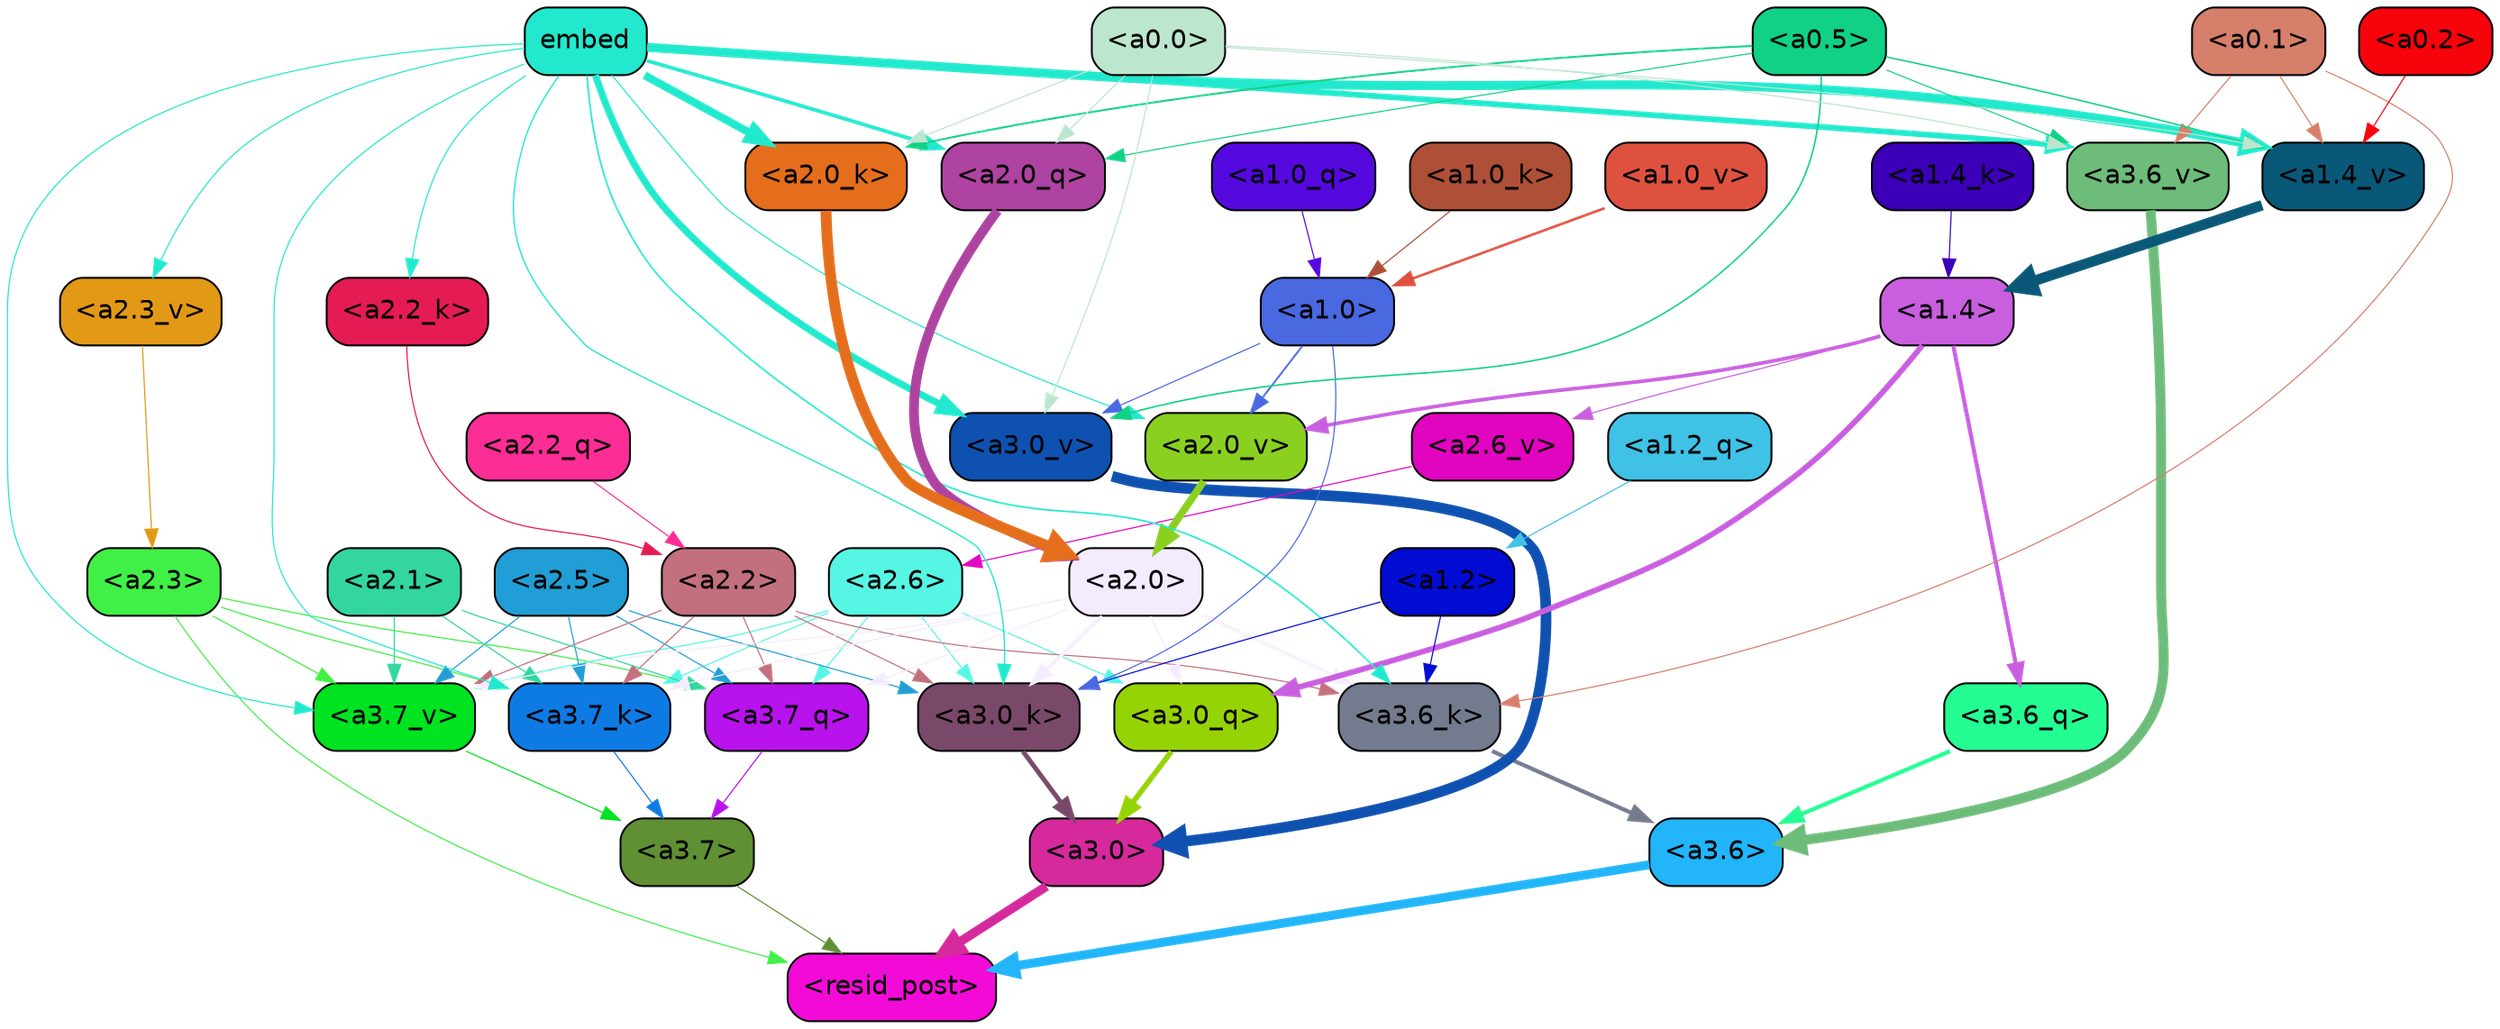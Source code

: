 strict digraph "" {
	graph [bgcolor=transparent,
		layout=dot,
		overlap=false,
		splines=true
	];
	"<a3.7>"	[color=black,
		fillcolor="#609033",
		fontname=Helvetica,
		shape=box,
		style="filled, rounded"];
	"<resid_post>"	[color=black,
		fillcolor="#f20bd7",
		fontname=Helvetica,
		shape=box,
		style="filled, rounded"];
	"<a3.7>" -> "<resid_post>"	[color="#609033",
		penwidth=0.6];
	"<a3.6>"	[color=black,
		fillcolor="#22b5fa",
		fontname=Helvetica,
		shape=box,
		style="filled, rounded"];
	"<a3.6>" -> "<resid_post>"	[color="#22b5fa",
		penwidth=4.7534414529800415];
	"<a3.0>"	[color=black,
		fillcolor="#d5299c",
		fontname=Helvetica,
		shape=box,
		style="filled, rounded"];
	"<a3.0>" -> "<resid_post>"	[color="#d5299c",
		penwidth=4.898576855659485];
	"<a2.3>"	[color=black,
		fillcolor="#40f046",
		fontname=Helvetica,
		shape=box,
		style="filled, rounded"];
	"<a2.3>" -> "<resid_post>"	[color="#40f046",
		penwidth=0.6];
	"<a3.7_q>"	[color=black,
		fillcolor="#b812ed",
		fontname=Helvetica,
		shape=box,
		style="filled, rounded"];
	"<a2.3>" -> "<a3.7_q>"	[color="#40f046",
		penwidth=0.6];
	"<a3.7_k>"	[color=black,
		fillcolor="#0e7be5",
		fontname=Helvetica,
		shape=box,
		style="filled, rounded"];
	"<a2.3>" -> "<a3.7_k>"	[color="#40f046",
		penwidth=0.6];
	"<a3.7_v>"	[color=black,
		fillcolor="#00e321",
		fontname=Helvetica,
		shape=box,
		style="filled, rounded"];
	"<a2.3>" -> "<a3.7_v>"	[color="#40f046",
		penwidth=0.6];
	"<a3.7_q>" -> "<a3.7>"	[color="#b812ed",
		penwidth=0.6];
	"<a3.6_q>"	[color=black,
		fillcolor="#24fd91",
		fontname=Helvetica,
		shape=box,
		style="filled, rounded"];
	"<a3.6_q>" -> "<a3.6>"	[color="#24fd91",
		penwidth=2.160832464694977];
	"<a3.0_q>"	[color=black,
		fillcolor="#96d305",
		fontname=Helvetica,
		shape=box,
		style="filled, rounded"];
	"<a3.0_q>" -> "<a3.0>"	[color="#96d305",
		penwidth=2.870753765106201];
	"<a3.7_k>" -> "<a3.7>"	[color="#0e7be5",
		penwidth=0.6];
	"<a3.6_k>"	[color=black,
		fillcolor="#757b8e",
		fontname=Helvetica,
		shape=box,
		style="filled, rounded"];
	"<a3.6_k>" -> "<a3.6>"	[color="#757b8e",
		penwidth=2.13908451795578];
	"<a3.0_k>"	[color=black,
		fillcolor="#7a496a",
		fontname=Helvetica,
		shape=box,
		style="filled, rounded"];
	"<a3.0_k>" -> "<a3.0>"	[color="#7a496a",
		penwidth=2.520303964614868];
	"<a3.7_v>" -> "<a3.7>"	[color="#00e321",
		penwidth=0.6];
	"<a3.6_v>"	[color=black,
		fillcolor="#6dbc7a",
		fontname=Helvetica,
		shape=box,
		style="filled, rounded"];
	"<a3.6_v>" -> "<a3.6>"	[color="#6dbc7a",
		penwidth=5.297133803367615];
	"<a3.0_v>"	[color=black,
		fillcolor="#0f51b0",
		fontname=Helvetica,
		shape=box,
		style="filled, rounded"];
	"<a3.0_v>" -> "<a3.0>"	[color="#0f51b0",
		penwidth=5.680712580680847];
	"<a2.6>"	[color=black,
		fillcolor="#56f6e4",
		fontname=Helvetica,
		shape=box,
		style="filled, rounded"];
	"<a2.6>" -> "<a3.7_q>"	[color="#56f6e4",
		penwidth=0.6];
	"<a2.6>" -> "<a3.0_q>"	[color="#56f6e4",
		penwidth=0.6];
	"<a2.6>" -> "<a3.7_k>"	[color="#56f6e4",
		penwidth=0.6];
	"<a2.6>" -> "<a3.0_k>"	[color="#56f6e4",
		penwidth=0.6];
	"<a2.6>" -> "<a3.7_v>"	[color="#56f6e4",
		penwidth=0.6];
	"<a2.5>"	[color=black,
		fillcolor="#219ed5",
		fontname=Helvetica,
		shape=box,
		style="filled, rounded"];
	"<a2.5>" -> "<a3.7_q>"	[color="#219ed5",
		penwidth=0.6];
	"<a2.5>" -> "<a3.7_k>"	[color="#219ed5",
		penwidth=0.6];
	"<a2.5>" -> "<a3.0_k>"	[color="#219ed5",
		penwidth=0.6];
	"<a2.5>" -> "<a3.7_v>"	[color="#219ed5",
		penwidth=0.6];
	"<a2.2>"	[color=black,
		fillcolor="#c2707d",
		fontname=Helvetica,
		shape=box,
		style="filled, rounded"];
	"<a2.2>" -> "<a3.7_q>"	[color="#c2707d",
		penwidth=0.6];
	"<a2.2>" -> "<a3.7_k>"	[color="#c2707d",
		penwidth=0.6];
	"<a2.2>" -> "<a3.6_k>"	[color="#c2707d",
		penwidth=0.6];
	"<a2.2>" -> "<a3.0_k>"	[color="#c2707d",
		penwidth=0.6];
	"<a2.2>" -> "<a3.7_v>"	[color="#c2707d",
		penwidth=0.6];
	"<a2.1>"	[color=black,
		fillcolor="#32d69e",
		fontname=Helvetica,
		shape=box,
		style="filled, rounded"];
	"<a2.1>" -> "<a3.7_q>"	[color="#32d69e",
		penwidth=0.6];
	"<a2.1>" -> "<a3.7_k>"	[color="#32d69e",
		penwidth=0.6];
	"<a2.1>" -> "<a3.7_v>"	[color="#32d69e",
		penwidth=0.6];
	"<a2.0>"	[color=black,
		fillcolor="#f4ebfe",
		fontname=Helvetica,
		shape=box,
		style="filled, rounded"];
	"<a2.0>" -> "<a3.7_q>"	[color="#f4ebfe",
		penwidth=0.6];
	"<a2.0>" -> "<a3.0_q>"	[color="#f4ebfe",
		penwidth=0.6];
	"<a2.0>" -> "<a3.7_k>"	[color="#f4ebfe",
		penwidth=0.6];
	"<a2.0>" -> "<a3.6_k>"	[color="#f4ebfe",
		penwidth=1.4784413101151586];
	"<a2.0>" -> "<a3.0_k>"	[color="#f4ebfe",
		penwidth=1.8858084231615067];
	"<a2.0>" -> "<a3.7_v>"	[color="#f4ebfe",
		penwidth=0.6];
	"<a1.4>"	[color=black,
		fillcolor="#c95edf",
		fontname=Helvetica,
		shape=box,
		style="filled, rounded"];
	"<a1.4>" -> "<a3.6_q>"	[color="#c95edf",
		penwidth=2.149975523352623];
	"<a1.4>" -> "<a3.0_q>"	[color="#c95edf",
		penwidth=3.0018038749694824];
	"<a2.6_v>"	[color=black,
		fillcolor="#e105bf",
		fontname=Helvetica,
		shape=box,
		style="filled, rounded"];
	"<a1.4>" -> "<a2.6_v>"	[color="#c95edf",
		penwidth=0.6];
	"<a2.0_v>"	[color=black,
		fillcolor="#8ad021",
		fontname=Helvetica,
		shape=box,
		style="filled, rounded"];
	"<a1.4>" -> "<a2.0_v>"	[color="#c95edf",
		penwidth=1.925402581691742];
	embed	[color=black,
		fillcolor="#22e9cd",
		fontname=Helvetica,
		shape=box,
		style="filled, rounded"];
	embed -> "<a3.7_k>"	[color="#22e9cd",
		penwidth=0.6];
	embed -> "<a3.6_k>"	[color="#22e9cd",
		penwidth=0.8552796393632889];
	embed -> "<a3.0_k>"	[color="#22e9cd",
		penwidth=0.691851794719696];
	embed -> "<a3.7_v>"	[color="#22e9cd",
		penwidth=0.6];
	embed -> "<a3.6_v>"	[color="#22e9cd",
		penwidth=3.067279100418091];
	embed -> "<a3.0_v>"	[color="#22e9cd",
		penwidth=3.6927278637886047];
	"<a2.0_q>"	[color=black,
		fillcolor="#ae43a1",
		fontname=Helvetica,
		shape=box,
		style="filled, rounded"];
	embed -> "<a2.0_q>"	[color="#22e9cd",
		penwidth=1.944248914718628];
	"<a2.2_k>"	[color=black,
		fillcolor="#e51b54",
		fontname=Helvetica,
		shape=box,
		style="filled, rounded"];
	embed -> "<a2.2_k>"	[color="#22e9cd",
		penwidth=0.6];
	"<a2.0_k>"	[color=black,
		fillcolor="#e46e1c",
		fontname=Helvetica,
		shape=box,
		style="filled, rounded"];
	embed -> "<a2.0_k>"	[color="#22e9cd",
		penwidth=4.198909968137741];
	"<a2.3_v>"	[color=black,
		fillcolor="#e29a16",
		fontname=Helvetica,
		shape=box,
		style="filled, rounded"];
	embed -> "<a2.3_v>"	[color="#22e9cd",
		penwidth=0.6];
	embed -> "<a2.0_v>"	[color="#22e9cd",
		penwidth=0.6];
	"<a1.4_v>"	[color=black,
		fillcolor="#0a5878",
		fontname=Helvetica,
		shape=box,
		style="filled, rounded"];
	embed -> "<a1.4_v>"	[color="#22e9cd",
		penwidth=4.780120432376862];
	"<a1.2>"	[color=black,
		fillcolor="#020cd3",
		fontname=Helvetica,
		shape=box,
		style="filled, rounded"];
	"<a1.2>" -> "<a3.6_k>"	[color="#020cd3",
		penwidth=0.6];
	"<a1.2>" -> "<a3.0_k>"	[color="#020cd3",
		penwidth=0.6];
	"<a0.1>"	[color=black,
		fillcolor="#d67f6b",
		fontname=Helvetica,
		shape=box,
		style="filled, rounded"];
	"<a0.1>" -> "<a3.6_k>"	[color="#d67f6b",
		penwidth=0.6];
	"<a0.1>" -> "<a3.6_v>"	[color="#d67f6b",
		penwidth=0.6];
	"<a0.1>" -> "<a1.4_v>"	[color="#d67f6b",
		penwidth=0.6];
	"<a1.0>"	[color=black,
		fillcolor="#4a68e0",
		fontname=Helvetica,
		shape=box,
		style="filled, rounded"];
	"<a1.0>" -> "<a3.0_k>"	[color="#4a68e0",
		penwidth=0.6];
	"<a1.0>" -> "<a3.0_v>"	[color="#4a68e0",
		penwidth=0.6];
	"<a1.0>" -> "<a2.0_v>"	[color="#4a68e0",
		penwidth=0.9920598268508911];
	"<a0.5>"	[color=black,
		fillcolor="#10d185",
		fontname=Helvetica,
		shape=box,
		style="filled, rounded"];
	"<a0.5>" -> "<a3.6_v>"	[color="#10d185",
		penwidth=0.6];
	"<a0.5>" -> "<a3.0_v>"	[color="#10d185",
		penwidth=0.8028683364391327];
	"<a0.5>" -> "<a2.0_q>"	[color="#10d185",
		penwidth=0.6];
	"<a0.5>" -> "<a2.0_k>"	[color="#10d185",
		penwidth=0.9883035719394684];
	"<a0.5>" -> "<a1.4_v>"	[color="#10d185",
		penwidth=0.7686666250228882];
	"<a0.0>"	[color=black,
		fillcolor="#bde6ce",
		fontname=Helvetica,
		shape=box,
		style="filled, rounded"];
	"<a0.0>" -> "<a3.6_v>"	[color="#bde6ce",
		penwidth=0.6];
	"<a0.0>" -> "<a3.0_v>"	[color="#bde6ce",
		penwidth=0.6];
	"<a0.0>" -> "<a2.0_q>"	[color="#bde6ce",
		penwidth=0.6];
	"<a0.0>" -> "<a2.0_k>"	[color="#bde6ce",
		penwidth=0.6];
	"<a0.0>" -> "<a1.4_v>"	[color="#bde6ce",
		penwidth=0.6];
	"<a2.2_q>"	[color=black,
		fillcolor="#fc2d95",
		fontname=Helvetica,
		shape=box,
		style="filled, rounded"];
	"<a2.2_q>" -> "<a2.2>"	[color="#fc2d95",
		penwidth=0.6];
	"<a2.0_q>" -> "<a2.0>"	[color="#ae43a1",
		penwidth=5.1847569942474365];
	"<a2.2_k>" -> "<a2.2>"	[color="#e51b54",
		penwidth=0.6149471998214722];
	"<a2.0_k>" -> "<a2.0>"	[color="#e46e1c",
		penwidth=5.773491740226746];
	"<a2.6_v>" -> "<a2.6>"	[color="#e105bf",
		penwidth=0.6];
	"<a2.3_v>" -> "<a2.3>"	[color="#e29a16",
		penwidth=0.6];
	"<a2.0_v>" -> "<a2.0>"	[color="#8ad021",
		penwidth=3.9731863737106323];
	"<a1.2_q>"	[color=black,
		fillcolor="#3fc2e6",
		fontname=Helvetica,
		shape=box,
		style="filled, rounded"];
	"<a1.2_q>" -> "<a1.2>"	[color="#3fc2e6",
		penwidth=0.6];
	"<a1.0_q>"	[color=black,
		fillcolor="#5509de",
		fontname=Helvetica,
		shape=box,
		style="filled, rounded"];
	"<a1.0_q>" -> "<a1.0>"	[color="#5509de",
		penwidth=0.6];
	"<a1.4_k>"	[color=black,
		fillcolor="#3b00b8",
		fontname=Helvetica,
		shape=box,
		style="filled, rounded"];
	"<a1.4_k>" -> "<a1.4>"	[color="#3b00b8",
		penwidth=0.6];
	"<a1.0_k>"	[color=black,
		fillcolor="#ad5037",
		fontname=Helvetica,
		shape=box,
		style="filled, rounded"];
	"<a1.0_k>" -> "<a1.0>"	[color="#ad5037",
		penwidth=0.6];
	"<a1.4_v>" -> "<a1.4>"	[color="#0a5878",
		penwidth=5.565408229827881];
	"<a1.0_v>"	[color=black,
		fillcolor="#df513f",
		fontname=Helvetica,
		shape=box,
		style="filled, rounded"];
	"<a1.0_v>" -> "<a1.0>"	[color="#df513f",
		penwidth=1.3358666002750397];
	"<a0.2>"	[color=black,
		fillcolor="#f7030c",
		fontname=Helvetica,
		shape=box,
		style="filled, rounded"];
	"<a0.2>" -> "<a1.4_v>"	[color="#f7030c",
		penwidth=0.6];
}
